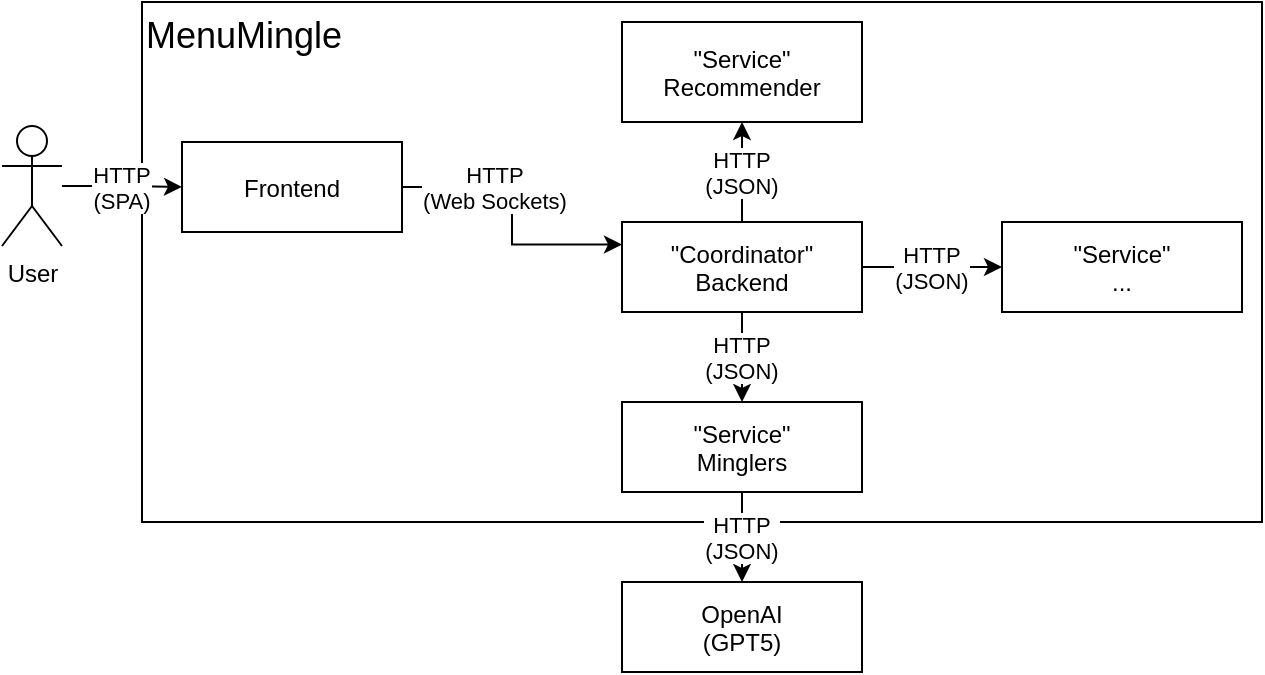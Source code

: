 <mxfile version="28.0.6" pages="2">
  <diagram id="Cqza6mO2Mo1P5i1oE0kj" name="Baustein">
    <mxGraphModel dx="719" dy="498" grid="1" gridSize="10" guides="0" tooltips="1" connect="1" arrows="1" fold="1" page="1" pageScale="1" pageWidth="850" pageHeight="1100" math="0" shadow="0">
      <root>
        <mxCell id="0" />
        <mxCell id="1" parent="0" />
        <mxCell id="RTibFlnrJpwxqpMlr8ko-10" value="MenuMingle" style="rounded=0;whiteSpace=wrap;align=left;verticalAlign=top;fontSize=18;" parent="1" vertex="1">
          <mxGeometry x="70" y="70" width="560" height="260" as="geometry" />
        </mxCell>
        <mxCell id="RTibFlnrJpwxqpMlr8ko-7" value="HTTP&#xa;(JSON)" style="edgeStyle=orthogonalEdgeStyle;rounded=0;orthogonalLoop=1;jettySize=auto;" parent="1" source="tuU29Inw2D7WNGMfxvO2-2" target="RTibFlnrJpwxqpMlr8ko-1" edge="1">
          <mxGeometry relative="1" as="geometry" />
        </mxCell>
        <mxCell id="W9NK5JYCXoAsot6LfylK-11" value="HTTP&#xa;(JSON)" style="edgeStyle=orthogonalEdgeStyle;rounded=0;orthogonalLoop=1;jettySize=auto;" parent="1" source="tuU29Inw2D7WNGMfxvO2-2" target="W9NK5JYCXoAsot6LfylK-10" edge="1">
          <mxGeometry relative="1" as="geometry" />
        </mxCell>
        <mxCell id="W9NK5JYCXoAsot6LfylK-12" value="HTTP&#xa;(JSON)" style="edgeStyle=orthogonalEdgeStyle;rounded=0;orthogonalLoop=1;jettySize=auto;" parent="1" source="tuU29Inw2D7WNGMfxvO2-2" target="W9NK5JYCXoAsot6LfylK-9" edge="1">
          <mxGeometry relative="1" as="geometry" />
        </mxCell>
        <mxCell id="tuU29Inw2D7WNGMfxvO2-2" value="&quot;Coordinator&quot;&#xa;Backend" style="rounded=0;" parent="1" vertex="1">
          <mxGeometry x="310" y="180" width="120" height="45" as="geometry" />
        </mxCell>
        <mxCell id="RTibFlnrJpwxqpMlr8ko-1" value="&quot;Service&quot;&#xa;Recommender" style="rounded=0;" parent="1" vertex="1">
          <mxGeometry x="310" y="80" width="120" height="50" as="geometry" />
        </mxCell>
        <mxCell id="RTibFlnrJpwxqpMlr8ko-6" value="HTTP&#xa;(JSON)" style="edgeStyle=orthogonalEdgeStyle;rounded=0;orthogonalLoop=1;jettySize=auto;exitX=0.5;exitY=1;exitDx=0;exitDy=0;" parent="1" source="W9NK5JYCXoAsot6LfylK-10" target="-cWhQqO5P-u1q4kJBL4G-1" edge="1">
          <mxGeometry relative="1" as="geometry">
            <mxPoint x="395" y="280" as="sourcePoint" />
            <mxPoint x="455" y="330" as="targetPoint" />
          </mxGeometry>
        </mxCell>
        <mxCell id="-cWhQqO5P-u1q4kJBL4G-1" value="OpenAI&#xa;(GPT5)" style="rounded=0;" parent="1" vertex="1">
          <mxGeometry x="310" y="360" width="120" height="45" as="geometry" />
        </mxCell>
        <mxCell id="W9NK5JYCXoAsot6LfylK-5" value="HTTP&#xa;(SPA)" style="edgeStyle=orthogonalEdgeStyle;rounded=0;orthogonalLoop=1;jettySize=auto;" parent="1" source="W9NK5JYCXoAsot6LfylK-3" target="W9NK5JYCXoAsot6LfylK-4" edge="1">
          <mxGeometry relative="1" as="geometry" />
        </mxCell>
        <mxCell id="W9NK5JYCXoAsot6LfylK-3" value="User" style="shape=umlActor;verticalLabelPosition=bottom;verticalAlign=top;html=1;outlineConnect=0;" parent="1" vertex="1">
          <mxGeometry y="132" width="30" height="60" as="geometry" />
        </mxCell>
        <mxCell id="W9NK5JYCXoAsot6LfylK-8" value="HTTP&#xa;(Web Sockets)" style="edgeStyle=orthogonalEdgeStyle;rounded=0;orthogonalLoop=1;jettySize=auto;entryX=0;entryY=0.25;entryDx=0;entryDy=0;" parent="1" source="W9NK5JYCXoAsot6LfylK-4" target="tuU29Inw2D7WNGMfxvO2-2" edge="1">
          <mxGeometry x="-0.333" relative="1" as="geometry">
            <mxPoint x="230" y="240" as="targetPoint" />
            <mxPoint as="offset" />
          </mxGeometry>
        </mxCell>
        <mxCell id="W9NK5JYCXoAsot6LfylK-4" value="Frontend" style="rounded=0;" parent="1" vertex="1">
          <mxGeometry x="90" y="140" width="110" height="45" as="geometry" />
        </mxCell>
        <mxCell id="W9NK5JYCXoAsot6LfylK-9" value="&quot;Service&quot;&#xa;..." style="rounded=0;" parent="1" vertex="1">
          <mxGeometry x="500" y="180" width="120" height="45" as="geometry" />
        </mxCell>
        <mxCell id="W9NK5JYCXoAsot6LfylK-10" value="&quot;Service&quot;&#xa;Minglers" style="rounded=0;" parent="1" vertex="1">
          <mxGeometry x="310" y="270" width="120" height="45" as="geometry" />
        </mxCell>
      </root>
    </mxGraphModel>
  </diagram>
  <diagram id="R1b79nPX2yO7Q978u314" name="Verteilungssicht">
    <mxGraphModel dx="719" dy="1598" grid="1" gridSize="10" guides="1" tooltips="1" connect="1" arrows="1" fold="1" page="1" pageScale="1" pageWidth="850" pageHeight="1100" math="0" shadow="0">
      <root>
        <mxCell id="ve9SR4LE6HnNgHV7tq88-0" />
        <mxCell id="ve9SR4LE6HnNgHV7tq88-1" parent="ve9SR4LE6HnNgHV7tq88-0" />
        <mxCell id="ve9SR4LE6HnNgHV7tq88-6" value="GitHub" style="rounded=0;align=left;verticalAlign=top;" parent="ve9SR4LE6HnNgHV7tq88-1" vertex="1">
          <mxGeometry x="594" y="-4.6" width="220" height="250" as="geometry" />
        </mxCell>
        <mxCell id="vsyF7FIyhOv4iitYQhwx-9" value="BärnHäckt-Org" style="rounded=0;align=left;verticalAlign=top;" parent="ve9SR4LE6HnNgHV7tq88-1" vertex="1">
          <mxGeometry x="640" y="15.79" width="154" height="134.21" as="geometry" />
        </mxCell>
        <mxCell id="vsyF7FIyhOv4iitYQhwx-0" value="Smartphone" style="rounded=0;align=left;verticalAlign=top;" parent="ve9SR4LE6HnNgHV7tq88-1" vertex="1">
          <mxGeometry x="37" y="-34.6" width="140" height="120" as="geometry" />
        </mxCell>
        <mxCell id="EGvlQT-T8iWcVB-wQNnj-3" value="External Services" style="rounded=0;align=left;verticalAlign=top;" parent="ve9SR4LE6HnNgHV7tq88-1" vertex="1">
          <mxGeometry x="420" y="-190.0" width="140" height="80" as="geometry" />
        </mxCell>
        <mxCell id="ve9SR4LE6HnNgHV7tq88-4" value="Microsoft Azure" style="rounded=0;align=left;verticalAlign=top;" parent="ve9SR4LE6HnNgHV7tq88-1" vertex="1">
          <mxGeometry x="211" y="-80" width="379" height="470" as="geometry" />
        </mxCell>
        <mxCell id="ve9SR4LE6HnNgHV7tq88-11" value="Mono Repo" style="shape=cylinder;whiteSpace=wrap;boundedLbl=1;backgroundOutline=1;align=center;" parent="ve9SR4LE6HnNgHV7tq88-1" vertex="1">
          <mxGeometry x="687" y="50" width="60" height="80" as="geometry" />
        </mxCell>
        <mxCell id="ve9SR4LE6HnNgHV7tq88-15" value="Push Images" style="edgeStyle=orthogonalEdgeStyle;rounded=0;orthogonalLoop=1;jettySize=auto;entryX=1;entryY=0.5;entryDx=0;entryDy=0;exitX=0;exitY=0.75;exitDx=0;exitDy=0;" parent="ve9SR4LE6HnNgHV7tq88-1" source="ve9SR4LE6HnNgHV7tq88-13" target="ve9SR4LE6HnNgHV7tq88-19" edge="1">
          <mxGeometry relative="1" as="geometry">
            <mxPoint x="661" y="190" as="targetPoint" />
          </mxGeometry>
        </mxCell>
        <mxCell id="ve9SR4LE6HnNgHV7tq88-19" value="Azure&#xa;Container &#xa;Registry" style="shape=cylinder;boundedLbl=1;backgroundOutline=1;align=center;" parent="ve9SR4LE6HnNgHV7tq88-1" vertex="1">
          <mxGeometry x="470" y="95.4" width="60" height="80" as="geometry" />
        </mxCell>
        <mxCell id="ve9SR4LE6HnNgHV7tq88-25" value="Pull &#xa;Images" style="edgeStyle=orthogonalEdgeStyle;rounded=0;orthogonalLoop=1;jettySize=auto;startArrow=classic;startFill=1;endArrow=none;endFill=0;entryX=0.991;entryY=0.48;entryDx=0;entryDy=0;entryPerimeter=0;" parent="ve9SR4LE6HnNgHV7tq88-1" source="ve9SR4LE6HnNgHV7tq88-19" target="ve9SR4LE6HnNgHV7tq88-21" edge="1">
          <mxGeometry relative="1" as="geometry">
            <mxPoint x="471" y="90" as="targetPoint" />
          </mxGeometry>
        </mxCell>
        <mxCell id="ve9SR4LE6HnNgHV7tq88-21" value="Azure App Services &#xa;(Single Container)&#xa;" style="align=left;verticalAlign=top;" parent="ve9SR4LE6HnNgHV7tq88-1" vertex="1">
          <mxGeometry x="240" y="-34.6" width="150" height="230" as="geometry" />
        </mxCell>
        <mxCell id="ve9SR4LE6HnNgHV7tq88-23" value="Frontend (PWA)" style="align=left;verticalAlign=top;" parent="ve9SR4LE6HnNgHV7tq88-1" vertex="1">
          <mxGeometry x="57" y="5.4" width="100" height="40" as="geometry" />
        </mxCell>
        <mxCell id="ve9SR4LE6HnNgHV7tq88-7" value="HTTP&#xa;(GET)" style="edgeStyle=orthogonalEdgeStyle;rounded=0;orthogonalLoop=1;jettySize=auto;exitX=1;exitY=0.5;exitDx=0;exitDy=0;" parent="ve9SR4LE6HnNgHV7tq88-1" source="vsyF7FIyhOv4iitYQhwx-0" target="ve9SR4LE6HnNgHV7tq88-33" edge="1">
          <mxGeometry relative="1" as="geometry">
            <mxPoint x="150" y="140.0" as="sourcePoint" />
            <mxPoint x="230" y="10.0" as="targetPoint" />
          </mxGeometry>
        </mxCell>
        <mxCell id="EGvlQT-T8iWcVB-wQNnj-9" value="TCP (bolt)" style="edgeStyle=orthogonalEdgeStyle;rounded=0;orthogonalLoop=1;jettySize=auto;exitX=0.5;exitY=1;exitDx=0;exitDy=0;" parent="ve9SR4LE6HnNgHV7tq88-1" source="ps98yUaIqCOWlhWfDeHu-0" target="ve9SR4LE6HnNgHV7tq88-36" edge="1">
          <mxGeometry relative="1" as="geometry" />
        </mxCell>
        <mxCell id="ve9SR4LE6HnNgHV7tq88-33" value="Frontend" style="align=left;verticalAlign=top;" parent="ve9SR4LE6HnNgHV7tq88-1" vertex="1">
          <mxGeometry x="258" y="5.4" width="115" height="40" as="geometry" />
        </mxCell>
        <mxCell id="ve9SR4LE6HnNgHV7tq88-36" value="...." style="align=left;verticalAlign=top;" parent="ve9SR4LE6HnNgHV7tq88-1" vertex="1">
          <mxGeometry x="240.5" y="225.4" width="150" height="90.79" as="geometry" />
        </mxCell>
        <mxCell id="-fB_g5majNYQMFWXUs0V-1" value="OpenAI&#xa;(GPT-5)" style="rounded=0;" parent="ve9SR4LE6HnNgHV7tq88-1" vertex="1">
          <mxGeometry x="430" y="-164.21" width="120" height="40" as="geometry" />
        </mxCell>
        <mxCell id="ve9SR4LE6HnNgHV7tq88-34" value="Embedding Creator" style="align=left;verticalAlign=top;" parent="ve9SR4LE6HnNgHV7tq88-1" vertex="1">
          <mxGeometry x="258" y="95.4" width="115" height="40" as="geometry" />
        </mxCell>
        <mxCell id="EGvlQT-T8iWcVB-wQNnj-6" value="HTTP&#xa;(REST)" style="endArrow=classic;entryX=0.5;entryY=1;entryDx=0;entryDy=0;edgeStyle=orthogonalEdgeStyle;rounded=0;exitX=1;exitY=0.5;exitDx=0;exitDy=0;" parent="ve9SR4LE6HnNgHV7tq88-1" source="tQM4B7NwUjD_WXrwwFGi-0" target="-fB_g5majNYQMFWXUs0V-1" edge="1">
          <mxGeometry width="50" height="50" relative="1" as="geometry">
            <mxPoint x="231.5" y="370.833" as="sourcePoint" />
            <mxPoint x="150" y="290.0" as="targetPoint" />
          </mxGeometry>
        </mxCell>
        <mxCell id="vsyF7FIyhOv4iitYQhwx-10" value="" style="edgeStyle=orthogonalEdgeStyle;rounded=0;orthogonalLoop=1;jettySize=auto;startArrow=classic;startFill=1;endArrow=none;endFill=0;" parent="ve9SR4LE6HnNgHV7tq88-1" target="vsyF7FIyhOv4iitYQhwx-9" edge="1">
          <mxGeometry relative="1" as="geometry">
            <mxPoint x="765" y="115.4" as="targetPoint" />
            <mxPoint x="732" y="170" as="sourcePoint" />
          </mxGeometry>
        </mxCell>
        <mxCell id="tQM4B7NwUjD_WXrwwFGi-0" value="Minglers" style="align=left;verticalAlign=top;" parent="ve9SR4LE6HnNgHV7tq88-1" vertex="1">
          <mxGeometry x="258" y="50.4" width="115" height="40" as="geometry" />
        </mxCell>
        <mxCell id="ps98yUaIqCOWlhWfDeHu-0" value="Backend" style="align=left;verticalAlign=top;" parent="ve9SR4LE6HnNgHV7tq88-1" vertex="1">
          <mxGeometry x="258" y="141.19" width="115" height="40" as="geometry" />
        </mxCell>
        <mxCell id="ps98yUaIqCOWlhWfDeHu-2" value="..." style="align=left;verticalAlign=top;" parent="ve9SR4LE6HnNgHV7tq88-1" vertex="1">
          <mxGeometry x="258" y="245.79" width="115" height="50" as="geometry" />
        </mxCell>
        <mxCell id="ve9SR4LE6HnNgHV7tq88-13" value="" style="triangle;whiteSpace=wrap;align=left;" parent="ve9SR4LE6HnNgHV7tq88-1" vertex="1">
          <mxGeometry x="717" y="160.4" width="30" height="40" as="geometry" />
        </mxCell>
        <mxCell id="ve9SR4LE6HnNgHV7tq88-12" value="GitHub&#xa;Actions" style="text;strokeColor=none;fillColor=none;align=center;verticalAlign=middle;rounded=0;" parent="ve9SR4LE6HnNgHV7tq88-1" vertex="1">
          <mxGeometry x="712" y="205.4" width="40" height="20" as="geometry" />
        </mxCell>
        <mxCell id="I8fauFvDth1XO2fiyKnC-1" value="" style="rounded=0;orthogonalLoop=1;jettySize=auto;html=1;entryX=0.823;entryY=0.643;entryDx=0;entryDy=0;entryPerimeter=0;dashed=1;endArrow=none;endFill=0;" edge="1" parent="ve9SR4LE6HnNgHV7tq88-1" source="I8fauFvDth1XO2fiyKnC-0" target="ve9SR4LE6HnNgHV7tq88-13">
          <mxGeometry relative="1" as="geometry" />
        </mxCell>
        <mxCell id="I8fauFvDth1XO2fiyKnC-0" value="Triggered per sub folder, for the particular application" style="shape=note;whiteSpace=wrap;html=1;backgroundOutline=1;darkOpacity=0.05;size=18;" vertex="1" parent="ve9SR4LE6HnNgHV7tq88-1">
          <mxGeometry x="760" y="233.19" width="80" height="100" as="geometry" />
        </mxCell>
      </root>
    </mxGraphModel>
  </diagram>
</mxfile>
